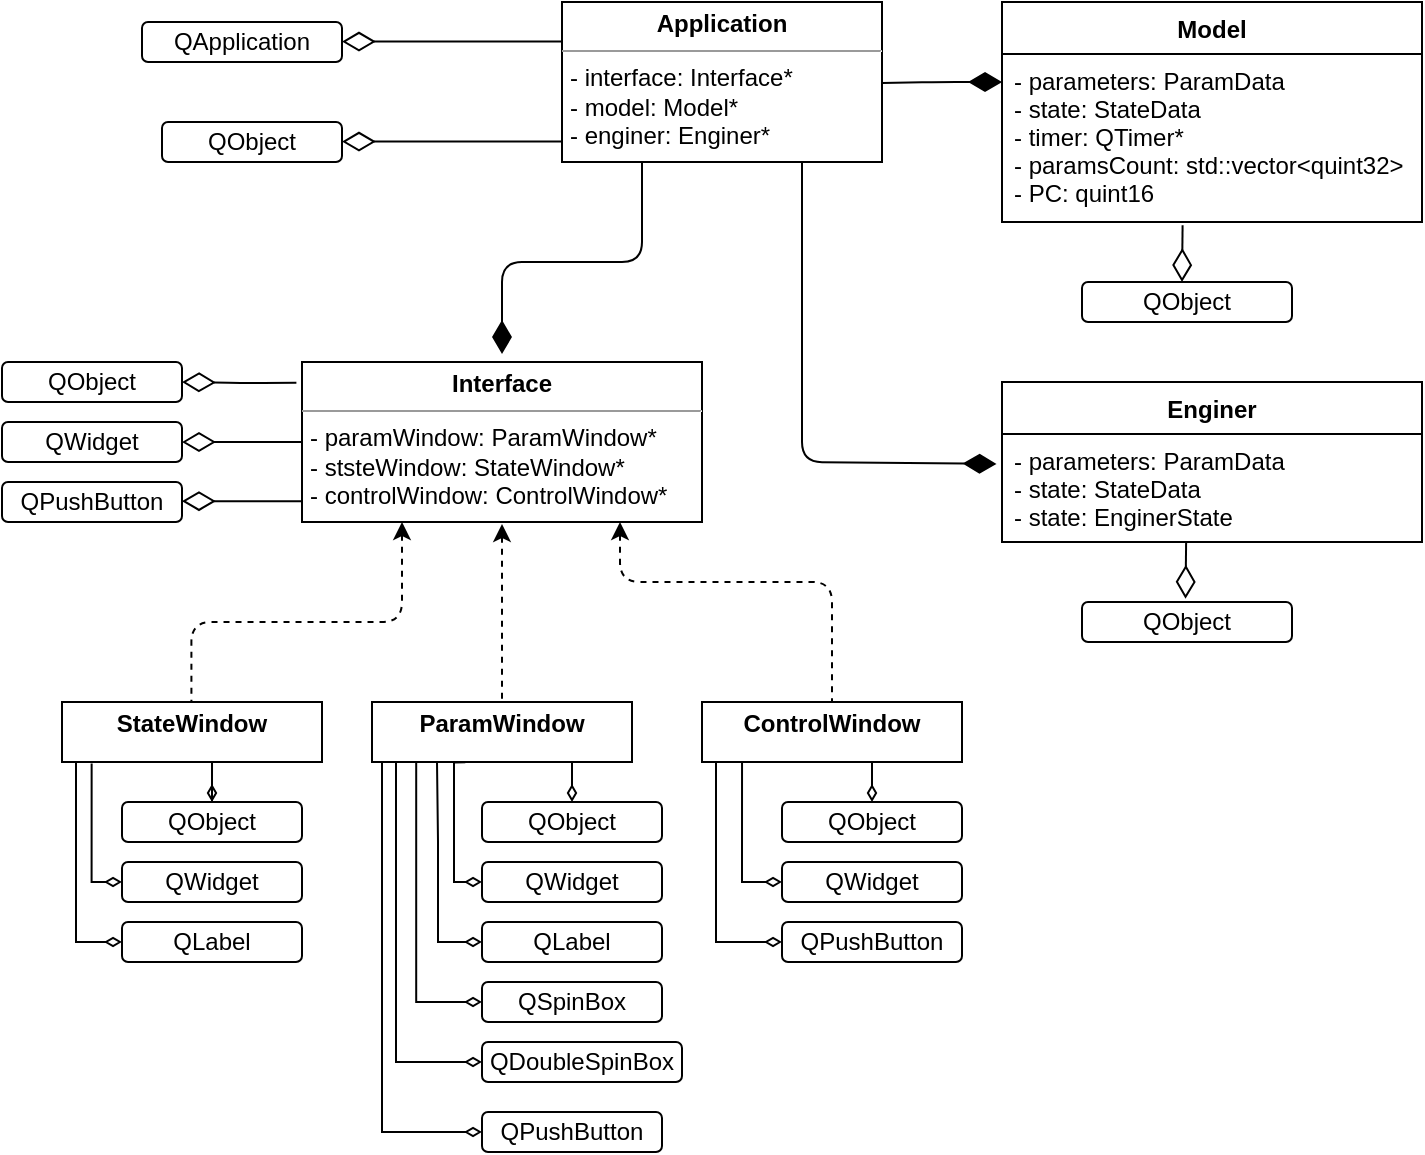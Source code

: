 <mxfile version="14.7.1" type="device"><diagram id="C5RBs43oDa-KdzZeNtuy" name="Page-1"><mxGraphModel dx="868" dy="403" grid="1" gridSize="10" guides="1" tooltips="1" connect="1" arrows="1" fold="1" page="1" pageScale="1" pageWidth="827" pageHeight="1169" math="0" shadow="0"><root><mxCell id="WIyWlLk6GJQsqaUBKTNV-0"/><mxCell id="WIyWlLk6GJQsqaUBKTNV-1" parent="WIyWlLk6GJQsqaUBKTNV-0"/><mxCell id="-ok31GYZI639nHjX9xK3-0" value="QApplication" style="rounded=1;whiteSpace=wrap;html=1;" vertex="1" parent="WIyWlLk6GJQsqaUBKTNV-1"><mxGeometry x="140" y="40" width="100" height="20" as="geometry"/></mxCell><mxCell id="-ok31GYZI639nHjX9xK3-1" value="QObject" style="rounded=1;whiteSpace=wrap;html=1;" vertex="1" parent="WIyWlLk6GJQsqaUBKTNV-1"><mxGeometry x="150" y="90" width="90" height="20" as="geometry"/></mxCell><mxCell id="-ok31GYZI639nHjX9xK3-3" value="&lt;p style=&quot;margin: 0px ; margin-top: 4px ; text-align: center&quot;&gt;&lt;b&gt;Application&lt;/b&gt;&lt;/p&gt;&lt;hr size=&quot;1&quot;&gt;&lt;p style=&quot;margin: 0px ; margin-left: 4px&quot;&gt;- interface: Interface*&lt;/p&gt;&lt;p style=&quot;margin: 0px ; margin-left: 4px&quot;&gt;- model: Model*&lt;/p&gt;&lt;p style=&quot;margin: 0px ; margin-left: 4px&quot;&gt;- enginer: Enginer*&lt;/p&gt;" style="verticalAlign=top;align=left;overflow=fill;fontSize=12;fontFamily=Helvetica;html=1;" vertex="1" parent="WIyWlLk6GJQsqaUBKTNV-1"><mxGeometry x="350" y="30" width="160" height="80" as="geometry"/></mxCell><mxCell id="-ok31GYZI639nHjX9xK3-10" value="" style="endArrow=none;html=1;endSize=12;startArrow=diamondThin;startSize=14;startFill=0;edgeStyle=orthogonalEdgeStyle;align=left;verticalAlign=bottom;strokeColor=#000000;endFill=0;" edge="1" parent="WIyWlLk6GJQsqaUBKTNV-1" target="-ok31GYZI639nHjX9xK3-3"><mxGeometry x="-1" y="3" relative="1" as="geometry"><mxPoint x="240" y="99.8" as="sourcePoint"/><mxPoint x="350" y="150" as="targetPoint"/><Array as="points"><mxPoint x="330" y="100"/><mxPoint x="330" y="100"/></Array></mxGeometry></mxCell><mxCell id="-ok31GYZI639nHjX9xK3-13" value="" style="endArrow=none;html=1;endSize=12;startArrow=diamondThin;startSize=14;startFill=0;edgeStyle=orthogonalEdgeStyle;align=left;verticalAlign=bottom;strokeColor=#000000;endFill=0;" edge="1" parent="WIyWlLk6GJQsqaUBKTNV-1"><mxGeometry x="-1" y="3" relative="1" as="geometry"><mxPoint x="240" y="49.8" as="sourcePoint"/><mxPoint x="350" y="49.8" as="targetPoint"/><Array as="points"><mxPoint x="330" y="50"/><mxPoint x="330" y="50"/></Array></mxGeometry></mxCell><mxCell id="-ok31GYZI639nHjX9xK3-14" value="Model" style="swimlane;fontStyle=1;align=center;verticalAlign=top;childLayout=stackLayout;horizontal=1;startSize=26;horizontalStack=0;resizeParent=1;resizeParentMax=0;resizeLast=0;collapsible=1;marginBottom=0;" vertex="1" parent="WIyWlLk6GJQsqaUBKTNV-1"><mxGeometry x="570" y="30" width="210" height="110" as="geometry"/></mxCell><mxCell id="-ok31GYZI639nHjX9xK3-15" value="- parameters: ParamData&#10;- state: StateData&#10;- timer: QTimer*&#10;- paramsCount: std::vector&lt;quint32&gt;&#10;- PC: quint16&#10;" style="text;strokeColor=none;fillColor=none;align=left;verticalAlign=top;spacingLeft=4;spacingRight=4;overflow=hidden;rotatable=0;points=[[0,0.5],[1,0.5]];portConstraint=eastwest;" vertex="1" parent="-ok31GYZI639nHjX9xK3-14"><mxGeometry y="26" width="210" height="84" as="geometry"/></mxCell><mxCell id="-ok31GYZI639nHjX9xK3-18" value="" style="endArrow=none;html=1;endSize=12;startArrow=diamondThin;startSize=14;startFill=1;edgeStyle=orthogonalEdgeStyle;align=left;verticalAlign=bottom;strokeColor=#000000;endFill=0;" edge="1" parent="WIyWlLk6GJQsqaUBKTNV-1"><mxGeometry x="-1" y="3" relative="1" as="geometry"><mxPoint x="570" y="70.01" as="sourcePoint"/><mxPoint x="510" y="70.51" as="targetPoint"/><Array as="points"><mxPoint x="540" y="69.51"/></Array></mxGeometry></mxCell><mxCell id="-ok31GYZI639nHjX9xK3-19" value="" style="endArrow=none;html=1;endSize=12;startArrow=diamondThin;startSize=14;startFill=1;edgeStyle=orthogonalEdgeStyle;align=left;verticalAlign=bottom;strokeColor=#000000;endFill=0;entryX=0.75;entryY=1;entryDx=0;entryDy=0;exitX=-0.013;exitY=0.277;exitDx=0;exitDy=0;exitPerimeter=0;" edge="1" parent="WIyWlLk6GJQsqaUBKTNV-1" source="-ok31GYZI639nHjX9xK3-21" target="-ok31GYZI639nHjX9xK3-3"><mxGeometry x="-1" y="3" relative="1" as="geometry"><mxPoint x="560" y="260" as="sourcePoint"/><mxPoint x="480" y="150" as="targetPoint"/><Array as="points"><mxPoint x="470" y="260"/></Array></mxGeometry></mxCell><mxCell id="-ok31GYZI639nHjX9xK3-20" value="Enginer" style="swimlane;fontStyle=1;align=center;verticalAlign=top;childLayout=stackLayout;horizontal=1;startSize=26;horizontalStack=0;resizeParent=1;resizeParentMax=0;resizeLast=0;collapsible=1;marginBottom=0;" vertex="1" parent="WIyWlLk6GJQsqaUBKTNV-1"><mxGeometry x="570" y="220" width="210" height="80" as="geometry"/></mxCell><mxCell id="-ok31GYZI639nHjX9xK3-21" value="- parameters: ParamData&#10;- state: StateData&#10;- state: EnginerState&#10;" style="text;strokeColor=none;fillColor=none;align=left;verticalAlign=top;spacingLeft=4;spacingRight=4;overflow=hidden;rotatable=0;points=[[0,0.5],[1,0.5]];portConstraint=eastwest;" vertex="1" parent="-ok31GYZI639nHjX9xK3-20"><mxGeometry y="26" width="210" height="54" as="geometry"/></mxCell><mxCell id="-ok31GYZI639nHjX9xK3-22" value="" style="endArrow=none;html=1;endSize=12;startArrow=diamondThin;startSize=14;startFill=0;edgeStyle=orthogonalEdgeStyle;align=left;verticalAlign=bottom;strokeColor=#000000;endFill=0;entryX=0.43;entryY=1.019;entryDx=0;entryDy=0;entryPerimeter=0;" edge="1" parent="WIyWlLk6GJQsqaUBKTNV-1" target="-ok31GYZI639nHjX9xK3-15"><mxGeometry x="-1" y="3" relative="1" as="geometry"><mxPoint x="660" y="170" as="sourcePoint"/><mxPoint x="700" y="170.028" as="targetPoint"/><Array as="points"><mxPoint x="660" y="170"/></Array></mxGeometry></mxCell><mxCell id="-ok31GYZI639nHjX9xK3-23" value="QObject" style="rounded=1;whiteSpace=wrap;html=1;" vertex="1" parent="WIyWlLk6GJQsqaUBKTNV-1"><mxGeometry x="610" y="170" width="105" height="20" as="geometry"/></mxCell><mxCell id="-ok31GYZI639nHjX9xK3-26" value="QObject" style="rounded=1;whiteSpace=wrap;html=1;" vertex="1" parent="WIyWlLk6GJQsqaUBKTNV-1"><mxGeometry x="610" y="330" width="105" height="20" as="geometry"/></mxCell><mxCell id="-ok31GYZI639nHjX9xK3-27" value="" style="endArrow=none;html=1;endSize=12;startArrow=diamondThin;startSize=14;startFill=0;edgeStyle=orthogonalEdgeStyle;align=left;verticalAlign=bottom;strokeColor=#000000;endFill=0;entryX=0.43;entryY=1.019;entryDx=0;entryDy=0;entryPerimeter=0;" edge="1" parent="WIyWlLk6GJQsqaUBKTNV-1"><mxGeometry x="-1" y="3" relative="1" as="geometry"><mxPoint x="661.76" y="328.4" as="sourcePoint"/><mxPoint x="662.06" y="299.996" as="targetPoint"/><Array as="points"><mxPoint x="661.76" y="328.4"/></Array></mxGeometry></mxCell><mxCell id="-ok31GYZI639nHjX9xK3-28" value="&lt;p style=&quot;margin: 0px ; margin-top: 4px ; text-align: center&quot;&gt;&lt;b&gt;Interface&lt;/b&gt;&lt;/p&gt;&lt;hr size=&quot;1&quot;&gt;&lt;p style=&quot;margin: 0px ; margin-left: 4px&quot;&gt;- paramWindow: ParamWindow*&lt;/p&gt;&lt;p style=&quot;margin: 0px ; margin-left: 4px&quot;&gt;- ststeWindow: StateWindow*&lt;/p&gt;&lt;p style=&quot;margin: 0px ; margin-left: 4px&quot;&gt;- controlWindow: ControlWindow*&lt;/p&gt;" style="verticalAlign=top;align=left;overflow=fill;fontSize=12;fontFamily=Helvetica;html=1;" vertex="1" parent="WIyWlLk6GJQsqaUBKTNV-1"><mxGeometry x="220" y="210" width="200" height="80" as="geometry"/></mxCell><mxCell id="-ok31GYZI639nHjX9xK3-29" value="" style="endArrow=none;html=1;endSize=12;startArrow=diamondThin;startSize=14;startFill=1;edgeStyle=orthogonalEdgeStyle;align=left;verticalAlign=bottom;strokeColor=#000000;endFill=0;" edge="1" parent="WIyWlLk6GJQsqaUBKTNV-1"><mxGeometry x="-1" y="3" relative="1" as="geometry"><mxPoint x="320" y="206" as="sourcePoint"/><mxPoint x="390" y="110" as="targetPoint"/><Array as="points"><mxPoint x="320" y="206"/><mxPoint x="320" y="160"/><mxPoint x="390" y="160"/></Array></mxGeometry></mxCell><mxCell id="-ok31GYZI639nHjX9xK3-30" value="&lt;p style=&quot;margin: 4px 0px 0px&quot;&gt;&lt;b&gt;StateWindow&lt;/b&gt;&lt;/p&gt;" style="verticalAlign=middle;align=center;overflow=fill;fontSize=12;fontFamily=Helvetica;html=1;" vertex="1" parent="WIyWlLk6GJQsqaUBKTNV-1"><mxGeometry x="100" y="380" width="130" height="30" as="geometry"/></mxCell><mxCell id="-ok31GYZI639nHjX9xK3-31" value="&lt;p style=&quot;margin: 4px 0px 0px&quot;&gt;&lt;b&gt;ParamWindow&lt;/b&gt;&lt;/p&gt;" style="verticalAlign=middle;align=center;overflow=fill;fontSize=12;fontFamily=Helvetica;html=1;" vertex="1" parent="WIyWlLk6GJQsqaUBKTNV-1"><mxGeometry x="255" y="380" width="130" height="30" as="geometry"/></mxCell><mxCell id="-ok31GYZI639nHjX9xK3-32" value="&lt;p style=&quot;margin: 4px 0px 0px&quot;&gt;&lt;b&gt;ControlWindow&lt;/b&gt;&lt;/p&gt;" style="verticalAlign=middle;align=center;overflow=fill;fontSize=12;fontFamily=Helvetica;html=1;" vertex="1" parent="WIyWlLk6GJQsqaUBKTNV-1"><mxGeometry x="420" y="380" width="130" height="30" as="geometry"/></mxCell><mxCell id="-ok31GYZI639nHjX9xK3-33" value="" style="endArrow=none;html=1;endSize=6;startArrow=classic;startSize=6;startFill=1;edgeStyle=orthogonalEdgeStyle;align=left;verticalAlign=bottom;strokeColor=#000000;endFill=0;dashed=1;" edge="1" parent="WIyWlLk6GJQsqaUBKTNV-1" target="-ok31GYZI639nHjX9xK3-31"><mxGeometry x="-1" y="3" relative="1" as="geometry"><mxPoint x="320" y="291" as="sourcePoint"/><mxPoint x="330" y="370" as="targetPoint"/><Array as="points"><mxPoint x="320" y="291"/></Array></mxGeometry></mxCell><mxCell id="-ok31GYZI639nHjX9xK3-35" value="" style="endArrow=none;html=1;endSize=6;startArrow=classic;startSize=6;startFill=1;edgeStyle=orthogonalEdgeStyle;align=left;verticalAlign=bottom;strokeColor=#000000;endFill=0;dashed=1;" edge="1" parent="WIyWlLk6GJQsqaUBKTNV-1"><mxGeometry x="-1" y="3" relative="1" as="geometry"><mxPoint x="379" y="290" as="sourcePoint"/><mxPoint x="485" y="380" as="targetPoint"/><Array as="points"><mxPoint x="379" y="320"/><mxPoint x="485" y="320"/></Array></mxGeometry></mxCell><mxCell id="-ok31GYZI639nHjX9xK3-38" value="" style="endArrow=none;html=1;startArrow=classic;startFill=1;edgeStyle=orthogonalEdgeStyle;align=left;verticalAlign=bottom;strokeColor=#000000;endFill=0;dashed=1;" edge="1" parent="WIyWlLk6GJQsqaUBKTNV-1" source="-ok31GYZI639nHjX9xK3-28"><mxGeometry x="-1" y="3" relative="1" as="geometry"><mxPoint x="164.71" y="291" as="sourcePoint"/><mxPoint x="164.71" y="380" as="targetPoint"/><Array as="points"><mxPoint x="270" y="340"/><mxPoint x="165" y="340"/></Array></mxGeometry></mxCell><mxCell id="-ok31GYZI639nHjX9xK3-40" value="QObject" style="rounded=1;whiteSpace=wrap;html=1;" vertex="1" parent="WIyWlLk6GJQsqaUBKTNV-1"><mxGeometry x="70" y="210" width="90" height="20" as="geometry"/></mxCell><mxCell id="-ok31GYZI639nHjX9xK3-58" style="edgeStyle=orthogonalEdgeStyle;rounded=0;orthogonalLoop=1;jettySize=auto;html=1;entryX=0.25;entryY=1;entryDx=0;entryDy=0;fontSize=13;startArrow=diamondThin;startFill=0;endArrow=none;endFill=0;strokeColor=#000000;" edge="1" parent="WIyWlLk6GJQsqaUBKTNV-1" source="-ok31GYZI639nHjX9xK3-41" target="-ok31GYZI639nHjX9xK3-31"><mxGeometry relative="1" as="geometry"><Array as="points"><mxPoint x="288" y="450"/><mxPoint x="288" y="430"/></Array></mxGeometry></mxCell><mxCell id="-ok31GYZI639nHjX9xK3-41" value="QLabel" style="rounded=1;whiteSpace=wrap;html=1;" vertex="1" parent="WIyWlLk6GJQsqaUBKTNV-1"><mxGeometry x="310" y="490" width="90" height="20" as="geometry"/></mxCell><mxCell id="-ok31GYZI639nHjX9xK3-42" value="QWidget" style="rounded=1;whiteSpace=wrap;html=1;" vertex="1" parent="WIyWlLk6GJQsqaUBKTNV-1"><mxGeometry x="70" y="240" width="90" height="20" as="geometry"/></mxCell><mxCell id="-ok31GYZI639nHjX9xK3-43" value="" style="endArrow=none;html=1;endSize=12;startArrow=diamondThin;startSize=14;startFill=0;edgeStyle=orthogonalEdgeStyle;align=left;verticalAlign=bottom;strokeColor=#000000;endFill=0;entryX=-0.014;entryY=0.13;entryDx=0;entryDy=0;entryPerimeter=0;" edge="1" parent="WIyWlLk6GJQsqaUBKTNV-1" target="-ok31GYZI639nHjX9xK3-28"><mxGeometry x="-1" y="3" relative="1" as="geometry"><mxPoint x="160" y="220" as="sourcePoint"/><mxPoint x="190" y="220" as="targetPoint"/><Array as="points"/></mxGeometry></mxCell><mxCell id="-ok31GYZI639nHjX9xK3-44" value="" style="endArrow=none;html=1;endSize=12;startArrow=diamondThin;startSize=14;startFill=0;edgeStyle=orthogonalEdgeStyle;align=left;verticalAlign=bottom;strokeColor=#000000;endFill=0;entryX=0;entryY=0.5;entryDx=0;entryDy=0;exitX=1;exitY=0.5;exitDx=0;exitDy=0;" edge="1" parent="WIyWlLk6GJQsqaUBKTNV-1" source="-ok31GYZI639nHjX9xK3-42" target="-ok31GYZI639nHjX9xK3-28"><mxGeometry x="-1" y="3" relative="1" as="geometry"><mxPoint x="170" y="230" as="sourcePoint"/><mxPoint x="227.2" y="230.4" as="targetPoint"/><Array as="points"/></mxGeometry></mxCell><mxCell id="-ok31GYZI639nHjX9xK3-45" value="" style="endArrow=none;html=1;endSize=12;startArrow=diamondThin;startSize=14;startFill=0;edgeStyle=orthogonalEdgeStyle;align=left;verticalAlign=bottom;strokeColor=#000000;endFill=0;" edge="1" parent="WIyWlLk6GJQsqaUBKTNV-1" target="-ok31GYZI639nHjX9xK3-28"><mxGeometry x="-1" y="3" relative="1" as="geometry"><mxPoint x="160" y="279.57" as="sourcePoint"/><mxPoint x="217.2" y="279.97" as="targetPoint"/><Array as="points"><mxPoint x="210" y="280"/><mxPoint x="210" y="280"/></Array></mxGeometry></mxCell><mxCell id="-ok31GYZI639nHjX9xK3-46" value="QPushButton" style="rounded=1;whiteSpace=wrap;html=1;" vertex="1" parent="WIyWlLk6GJQsqaUBKTNV-1"><mxGeometry x="70" y="270" width="90" height="20" as="geometry"/></mxCell><mxCell id="-ok31GYZI639nHjX9xK3-55" style="edgeStyle=orthogonalEdgeStyle;rounded=0;orthogonalLoop=1;jettySize=auto;html=1;fontSize=13;startArrow=diamondThin;startFill=0;endArrow=none;endFill=0;strokeColor=#000000;" edge="1" parent="WIyWlLk6GJQsqaUBKTNV-1" source="-ok31GYZI639nHjX9xK3-47" target="-ok31GYZI639nHjX9xK3-31"><mxGeometry relative="1" as="geometry"><mxPoint x="260" y="412" as="targetPoint"/><Array as="points"><mxPoint x="260" y="595"/></Array></mxGeometry></mxCell><mxCell id="-ok31GYZI639nHjX9xK3-47" value="QPushButton" style="rounded=1;whiteSpace=wrap;html=1;" vertex="1" parent="WIyWlLk6GJQsqaUBKTNV-1"><mxGeometry x="310" y="585" width="90" height="20" as="geometry"/></mxCell><mxCell id="-ok31GYZI639nHjX9xK3-57" style="edgeStyle=orthogonalEdgeStyle;rounded=0;orthogonalLoop=1;jettySize=auto;html=1;entryX=0.17;entryY=1.005;entryDx=0;entryDy=0;entryPerimeter=0;fontSize=13;startArrow=diamondThin;startFill=0;endArrow=none;endFill=0;strokeColor=#000000;" edge="1" parent="WIyWlLk6GJQsqaUBKTNV-1" source="-ok31GYZI639nHjX9xK3-48" target="-ok31GYZI639nHjX9xK3-31"><mxGeometry relative="1" as="geometry"><Array as="points"><mxPoint x="277" y="530"/></Array></mxGeometry></mxCell><mxCell id="-ok31GYZI639nHjX9xK3-48" value="QSpinBox" style="rounded=1;whiteSpace=wrap;html=1;" vertex="1" parent="WIyWlLk6GJQsqaUBKTNV-1"><mxGeometry x="310" y="520" width="90" height="20" as="geometry"/></mxCell><mxCell id="-ok31GYZI639nHjX9xK3-65" style="edgeStyle=orthogonalEdgeStyle;rounded=0;orthogonalLoop=1;jettySize=auto;html=1;fontSize=13;startArrow=diamondThin;startFill=0;endArrow=none;endFill=0;strokeColor=#000000;" edge="1" parent="WIyWlLk6GJQsqaUBKTNV-1" source="-ok31GYZI639nHjX9xK3-49"><mxGeometry relative="1" as="geometry"><mxPoint x="427" y="410" as="targetPoint"/><Array as="points"><mxPoint x="427" y="500"/><mxPoint x="427" y="450"/></Array></mxGeometry></mxCell><mxCell id="-ok31GYZI639nHjX9xK3-49" value="QPushButton" style="rounded=1;whiteSpace=wrap;html=1;" vertex="1" parent="WIyWlLk6GJQsqaUBKTNV-1"><mxGeometry x="460" y="490" width="90" height="20" as="geometry"/></mxCell><mxCell id="-ok31GYZI639nHjX9xK3-56" style="edgeStyle=orthogonalEdgeStyle;rounded=0;orthogonalLoop=1;jettySize=auto;html=1;fontSize=13;startArrow=diamondThin;startFill=0;endArrow=none;endFill=0;strokeColor=#000000;" edge="1" parent="WIyWlLk6GJQsqaUBKTNV-1" source="-ok31GYZI639nHjX9xK3-52" target="-ok31GYZI639nHjX9xK3-31"><mxGeometry relative="1" as="geometry"><Array as="points"><mxPoint x="267" y="560"/></Array></mxGeometry></mxCell><mxCell id="-ok31GYZI639nHjX9xK3-52" value="QDoubleSpinBox" style="rounded=1;whiteSpace=wrap;html=1;" vertex="1" parent="WIyWlLk6GJQsqaUBKTNV-1"><mxGeometry x="310" y="550" width="100" height="20" as="geometry"/></mxCell><mxCell id="-ok31GYZI639nHjX9xK3-60" style="edgeStyle=orthogonalEdgeStyle;rounded=0;orthogonalLoop=1;jettySize=auto;html=1;entryX=0.359;entryY=1.005;entryDx=0;entryDy=0;entryPerimeter=0;fontSize=13;startArrow=diamondThin;startFill=0;endArrow=none;endFill=0;strokeColor=#000000;" edge="1" parent="WIyWlLk6GJQsqaUBKTNV-1" source="-ok31GYZI639nHjX9xK3-59" target="-ok31GYZI639nHjX9xK3-31"><mxGeometry relative="1" as="geometry"><Array as="points"><mxPoint x="296" y="470"/><mxPoint x="296" y="410"/></Array></mxGeometry></mxCell><mxCell id="-ok31GYZI639nHjX9xK3-59" value="QWidget" style="rounded=1;whiteSpace=wrap;html=1;" vertex="1" parent="WIyWlLk6GJQsqaUBKTNV-1"><mxGeometry x="310" y="460" width="90" height="20" as="geometry"/></mxCell><mxCell id="-ok31GYZI639nHjX9xK3-62" style="edgeStyle=orthogonalEdgeStyle;rounded=0;orthogonalLoop=1;jettySize=auto;html=1;entryX=0.75;entryY=1;entryDx=0;entryDy=0;fontSize=13;startArrow=diamondThin;startFill=0;endArrow=none;endFill=0;strokeColor=#000000;" edge="1" parent="WIyWlLk6GJQsqaUBKTNV-1" source="-ok31GYZI639nHjX9xK3-61" target="-ok31GYZI639nHjX9xK3-31"><mxGeometry relative="1" as="geometry"/></mxCell><mxCell id="-ok31GYZI639nHjX9xK3-61" value="QObject" style="rounded=1;whiteSpace=wrap;html=1;" vertex="1" parent="WIyWlLk6GJQsqaUBKTNV-1"><mxGeometry x="310" y="430" width="90" height="20" as="geometry"/></mxCell><mxCell id="-ok31GYZI639nHjX9xK3-66" style="edgeStyle=orthogonalEdgeStyle;rounded=0;orthogonalLoop=1;jettySize=auto;html=1;entryX=0.154;entryY=1;entryDx=0;entryDy=0;entryPerimeter=0;fontSize=13;startArrow=diamondThin;startFill=0;endArrow=none;endFill=0;strokeColor=#000000;" edge="1" parent="WIyWlLk6GJQsqaUBKTNV-1" source="-ok31GYZI639nHjX9xK3-63" target="-ok31GYZI639nHjX9xK3-32"><mxGeometry relative="1" as="geometry"><Array as="points"><mxPoint x="440" y="470"/></Array></mxGeometry></mxCell><mxCell id="-ok31GYZI639nHjX9xK3-63" value="QWidget" style="rounded=1;whiteSpace=wrap;html=1;" vertex="1" parent="WIyWlLk6GJQsqaUBKTNV-1"><mxGeometry x="460" y="460" width="90" height="20" as="geometry"/></mxCell><mxCell id="-ok31GYZI639nHjX9xK3-67" style="edgeStyle=orthogonalEdgeStyle;rounded=0;orthogonalLoop=1;jettySize=auto;html=1;entryX=0.655;entryY=0.967;entryDx=0;entryDy=0;entryPerimeter=0;fontSize=13;startArrow=diamondThin;startFill=0;endArrow=none;endFill=0;strokeColor=#000000;" edge="1" parent="WIyWlLk6GJQsqaUBKTNV-1" source="-ok31GYZI639nHjX9xK3-64" target="-ok31GYZI639nHjX9xK3-32"><mxGeometry relative="1" as="geometry"/></mxCell><mxCell id="-ok31GYZI639nHjX9xK3-64" value="QObject" style="rounded=1;whiteSpace=wrap;html=1;" vertex="1" parent="WIyWlLk6GJQsqaUBKTNV-1"><mxGeometry x="460" y="430" width="90" height="20" as="geometry"/></mxCell><mxCell id="-ok31GYZI639nHjX9xK3-73" style="edgeStyle=orthogonalEdgeStyle;rounded=0;orthogonalLoop=1;jettySize=auto;html=1;fontSize=13;startArrow=diamondThin;startFill=0;endArrow=none;endFill=0;strokeColor=#000000;" edge="1" parent="WIyWlLk6GJQsqaUBKTNV-1" source="-ok31GYZI639nHjX9xK3-68" target="-ok31GYZI639nHjX9xK3-30"><mxGeometry relative="1" as="geometry"><Array as="points"><mxPoint x="107" y="500"/></Array></mxGeometry></mxCell><mxCell id="-ok31GYZI639nHjX9xK3-68" value="QLabel" style="rounded=1;whiteSpace=wrap;html=1;" vertex="1" parent="WIyWlLk6GJQsqaUBKTNV-1"><mxGeometry x="130" y="490" width="90" height="20" as="geometry"/></mxCell><mxCell id="-ok31GYZI639nHjX9xK3-72" style="edgeStyle=orthogonalEdgeStyle;rounded=0;orthogonalLoop=1;jettySize=auto;html=1;entryX=0.114;entryY=1.024;entryDx=0;entryDy=0;entryPerimeter=0;fontSize=13;startArrow=diamondThin;startFill=0;endArrow=none;endFill=0;strokeColor=#000000;" edge="1" parent="WIyWlLk6GJQsqaUBKTNV-1" source="-ok31GYZI639nHjX9xK3-69" target="-ok31GYZI639nHjX9xK3-30"><mxGeometry relative="1" as="geometry"><Array as="points"><mxPoint x="115" y="470"/></Array></mxGeometry></mxCell><mxCell id="-ok31GYZI639nHjX9xK3-69" value="QWidget" style="rounded=1;whiteSpace=wrap;html=1;" vertex="1" parent="WIyWlLk6GJQsqaUBKTNV-1"><mxGeometry x="130" y="460" width="90" height="20" as="geometry"/></mxCell><mxCell id="-ok31GYZI639nHjX9xK3-71" style="edgeStyle=orthogonalEdgeStyle;rounded=0;orthogonalLoop=1;jettySize=auto;html=1;entryX=0.577;entryY=1;entryDx=0;entryDy=0;entryPerimeter=0;fontSize=13;startArrow=diamondThin;startFill=0;endArrow=none;endFill=0;strokeColor=#000000;" edge="1" parent="WIyWlLk6GJQsqaUBKTNV-1" source="-ok31GYZI639nHjX9xK3-70" target="-ok31GYZI639nHjX9xK3-30"><mxGeometry relative="1" as="geometry"/></mxCell><mxCell id="-ok31GYZI639nHjX9xK3-70" value="QObject" style="rounded=1;whiteSpace=wrap;html=1;" vertex="1" parent="WIyWlLk6GJQsqaUBKTNV-1"><mxGeometry x="130" y="430" width="90" height="20" as="geometry"/></mxCell></root></mxGraphModel></diagram></mxfile>